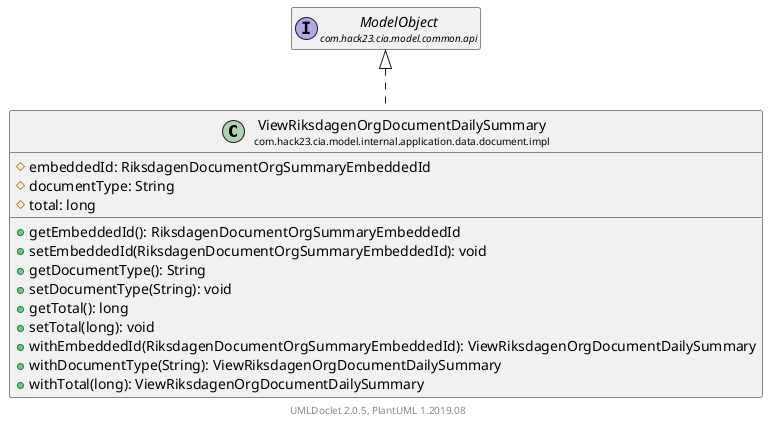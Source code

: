 @startuml
    set namespaceSeparator none
    hide empty fields
    hide empty methods

    class "<size:14>ViewRiksdagenOrgDocumentDailySummary\n<size:10>com.hack23.cia.model.internal.application.data.document.impl" as com.hack23.cia.model.internal.application.data.document.impl.ViewRiksdagenOrgDocumentDailySummary [[ViewRiksdagenOrgDocumentDailySummary.html]] {
        #embeddedId: RiksdagenDocumentOrgSummaryEmbeddedId
        #documentType: String
        #total: long
        +getEmbeddedId(): RiksdagenDocumentOrgSummaryEmbeddedId
        +setEmbeddedId(RiksdagenDocumentOrgSummaryEmbeddedId): void
        +getDocumentType(): String
        +setDocumentType(String): void
        +getTotal(): long
        +setTotal(long): void
        +withEmbeddedId(RiksdagenDocumentOrgSummaryEmbeddedId): ViewRiksdagenOrgDocumentDailySummary
        +withDocumentType(String): ViewRiksdagenOrgDocumentDailySummary
        +withTotal(long): ViewRiksdagenOrgDocumentDailySummary
    }

    interface "<size:14>ModelObject\n<size:10>com.hack23.cia.model.common.api" as com.hack23.cia.model.common.api.ModelObject

    com.hack23.cia.model.common.api.ModelObject <|.. com.hack23.cia.model.internal.application.data.document.impl.ViewRiksdagenOrgDocumentDailySummary

    center footer UMLDoclet 2.0.5, PlantUML 1.2019.08
@enduml
